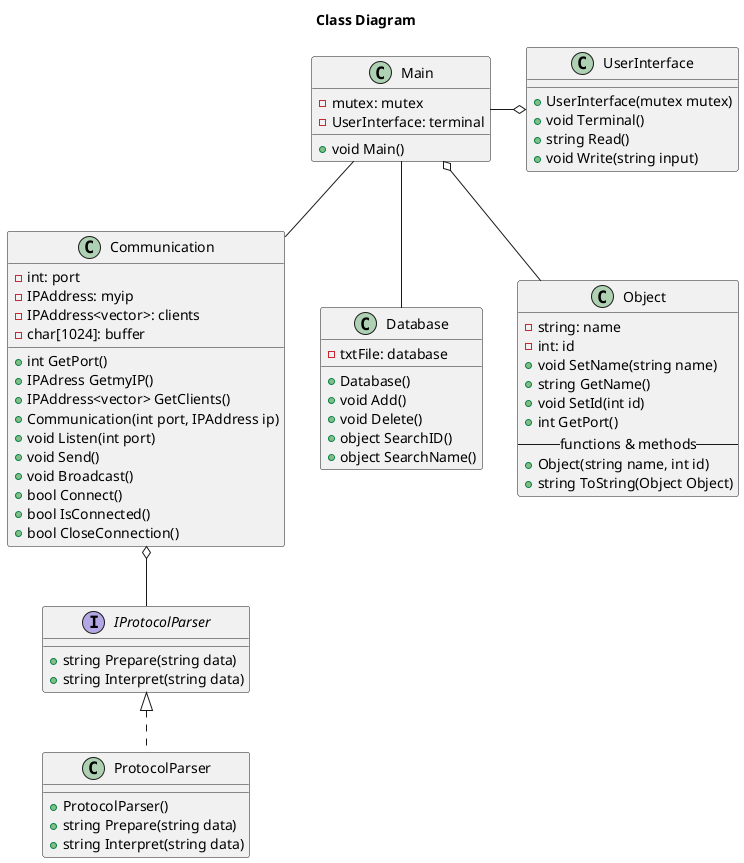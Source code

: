 @startuml ClassDiagram
Title Class Diagram

' websocket code in github
Class Communication
{
    ' client class/struct maken?
    {field} - int: port
    {field} - IPAddress: myip
    {field} - IPAddress<vector>: clients
    {field} - char[1024]: buffer
    ' change char array to string?
    ' {method} + void SetPort(int port)
    {method} + int GetPort()
    ' {method} + void setIP(IPAdress IP)
    {method} + IPAdress GetmyIP()
    {method} + IPAddress<vector> GetClients()
    {method} + Communication(int port, IPAddress ip)
    {method} + void Listen(int port)
    {method} + void Send()
    {method} + void Broadcast()
    {method} + bool Connect()
    {method} + bool IsConnected()
    {method} + bool CloseConnection()
}

Class Database
{
    ' change txtFile
    {field} - txtFile: database
    {method} + Database()
    {method} + void Add()
    {method} + void Delete()
    {method} + object SearchID()
    {method} + object SearchName()
    ' {method} + void Searchtype()
}

' enum with types, or a simple string?
' struct instead of class?
Class Object
{
    {field} - string: name
    {field} - int: id
    ' {field} - string type
    {method} + void SetName(string name)
    {method} + string GetName()
    {method} + void SetId(int id)
    {method} + int GetPort()
    ' {method} + void SetType(string type)
    ' {method} + string GetType()
    -- functions & methods --
    {method} + Object(string name, int id)
    {method} + string ToString(Object Object)
}

interface IProtocolParser
{
    {method} + string Prepare(string data)
    {method} + string Interpret(string data)
}

Class ProtocolParser
{
    {method} + ProtocolParser()
    {method} + string Prepare(string data)
    {method} + string Interpret(string data)
}

' simple terminal UI
Class UserInterface
{
    {method} + UserInterface(mutex mutex)
    {method} + void Terminal()
    {method} + string Read()
    {method} + void Write(string input)
}

Class Main
{
    {field} - mutex: mutex
    {field} - UserInterface: terminal
    {method} + void Main()
}

' note left of JsonBuilder : Implementatie wordt geleverd door de\nArduinoJson Library
' note top of JsonBuilder : Kijk naar gebruik van pointers

' EMPTY CLASSES
' END OF EMPYY CLASSES

Main -o UserInterface
Main o-- Object
Main -- Database
Main -- Communication
IProtocolParser <|.. ProtocolParser
Communication o-- IProtocolParser

' Controller "1" o-- "1" WiFiHandler
' Controller "1" o-- "1" IMasterSlave
' Controller "1" o-- "1" JsonBuilder
' Controller "1" o-down- "1" IDipSwitch
' Controller "1" o-- "1" WebSocketHandler

' WiFiHandler "1" o-- "1" WiFiData
' WebSocketHandler "1" o-- "1" WebsocketData

' See if we should separate WebSocket & WiFi
' object opslaan als JSON objecten?
@enduml